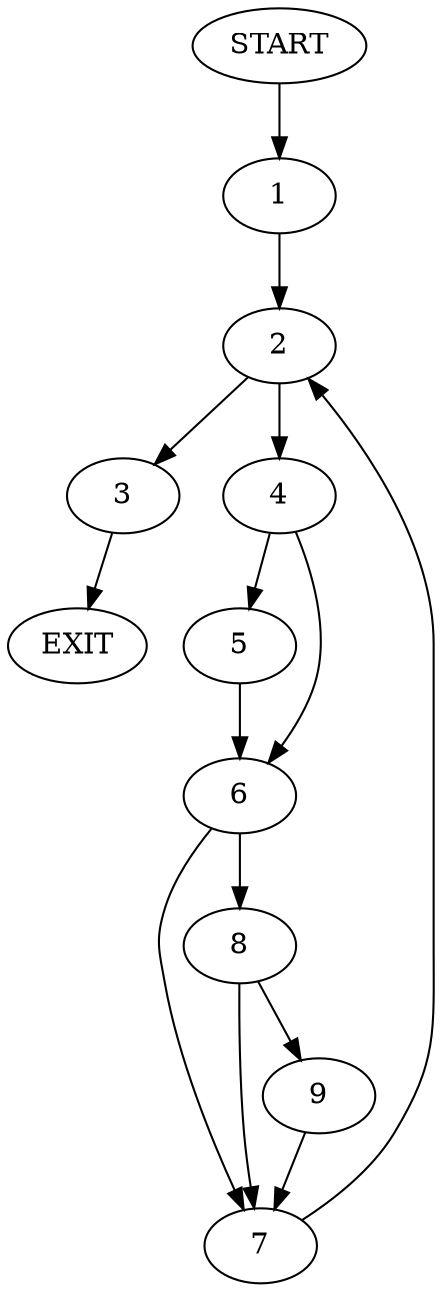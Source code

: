 digraph {
0 [label="START"]
10 [label="EXIT"]
0 -> 1
1 -> 2
2 -> 3
2 -> 4
4 -> 5
4 -> 6
3 -> 10
5 -> 6
6 -> 7
6 -> 8
8 -> 9
8 -> 7
7 -> 2
9 -> 7
}
